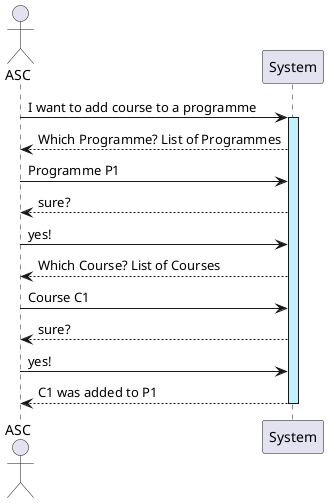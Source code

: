 @startuml
actor ASC

ASC -> System ++ #application: I want to add course to a programme
System --> ASC: Which Programme? List of Programmes
ASC -> System: Programme P1
System --> ASC : sure?
ASC -> System: yes!
System --> ASC : Which Course? List of Courses
ASC -> System: Course C1
System --> ASC: sure?
ASC -> System: yes!
System --> ASC --: C1 was added to P1


@enduml